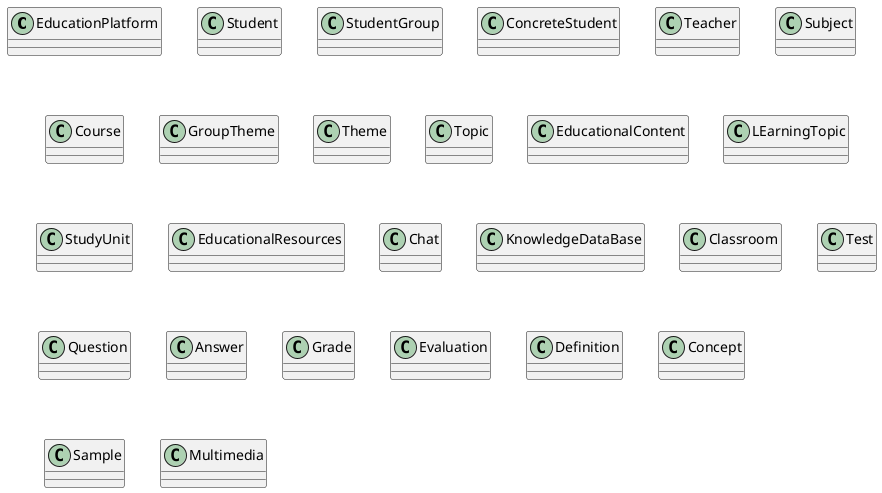 @startuml EducationPlatformVocabulary
class EducationPlatform

class Student
class StudentGroup
class ConcreteStudent
class Teacher

'ojo diferentes nomenclaturas:  materia, tema, clase, etc
class Subject
class Course
class GroupTheme
class Theme
class Topic
class EducationalContent
class LEarningTopic
class StudyUnit


class EducationalResources
class Chat
class KnowledgeDataBase
class Classroom

class Test
class Question
class Answer
class Grade
class Evaluation

class Definition
class Concept

class Sample

class Multimedia
@enduml